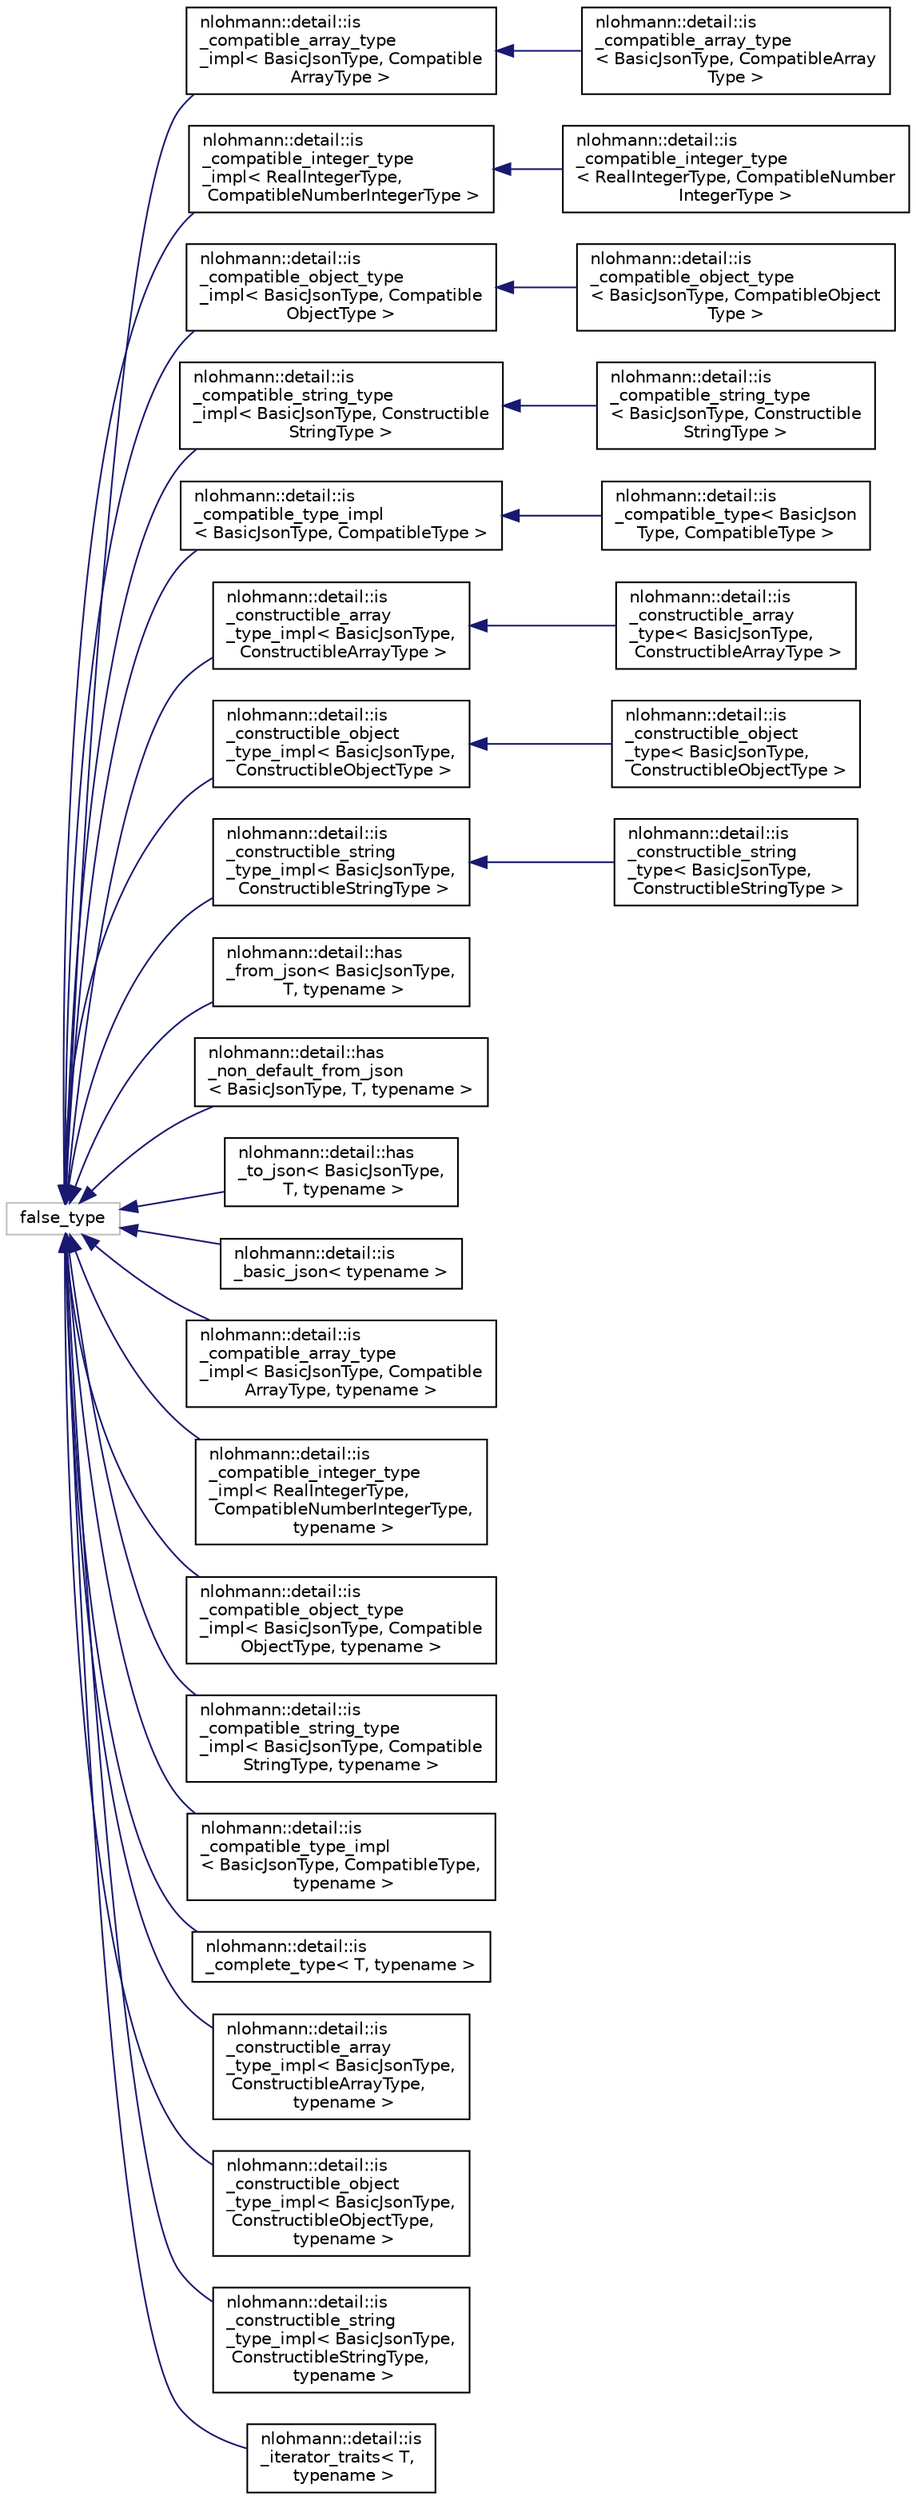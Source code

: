 digraph "Graphical Class Hierarchy"
{
  edge [fontname="Helvetica",fontsize="10",labelfontname="Helvetica",labelfontsize="10"];
  node [fontname="Helvetica",fontsize="10",shape=record];
  rankdir="LR";
  Node342 [label="false_type",height=0.2,width=0.4,color="grey75", fillcolor="white", style="filled"];
  Node342 -> Node0 [dir="back",color="midnightblue",fontsize="10",style="solid",fontname="Helvetica"];
  Node0 [label="nlohmann::detail::is\l_compatible_array_type\l_impl\< BasicJsonType, Compatible\lArrayType \>",height=0.2,width=0.4,color="black", fillcolor="white", style="filled",URL="$structnlohmann_1_1detail_1_1is__compatible__array__type__impl.html"];
  Node0 -> Node1 [dir="back",color="midnightblue",fontsize="10",style="solid",fontname="Helvetica"];
  Node1 [label="nlohmann::detail::is\l_compatible_array_type\l\< BasicJsonType, CompatibleArray\lType \>",height=0.2,width=0.4,color="black", fillcolor="white", style="filled",URL="$structnlohmann_1_1detail_1_1is__compatible__array__type.html"];
  Node342 -> Node345 [dir="back",color="midnightblue",fontsize="10",style="solid",fontname="Helvetica"];
  Node345 [label="nlohmann::detail::is\l_compatible_integer_type\l_impl\< RealIntegerType,\l CompatibleNumberIntegerType \>",height=0.2,width=0.4,color="black", fillcolor="white", style="filled",URL="$structnlohmann_1_1detail_1_1is__compatible__integer__type__impl.html"];
  Node345 -> Node346 [dir="back",color="midnightblue",fontsize="10",style="solid",fontname="Helvetica"];
  Node346 [label="nlohmann::detail::is\l_compatible_integer_type\l\< RealIntegerType, CompatibleNumber\lIntegerType \>",height=0.2,width=0.4,color="black", fillcolor="white", style="filled",URL="$structnlohmann_1_1detail_1_1is__compatible__integer__type.html"];
  Node342 -> Node347 [dir="back",color="midnightblue",fontsize="10",style="solid",fontname="Helvetica"];
  Node347 [label="nlohmann::detail::is\l_compatible_object_type\l_impl\< BasicJsonType, Compatible\lObjectType \>",height=0.2,width=0.4,color="black", fillcolor="white", style="filled",URL="$structnlohmann_1_1detail_1_1is__compatible__object__type__impl.html"];
  Node347 -> Node348 [dir="back",color="midnightblue",fontsize="10",style="solid",fontname="Helvetica"];
  Node348 [label="nlohmann::detail::is\l_compatible_object_type\l\< BasicJsonType, CompatibleObject\lType \>",height=0.2,width=0.4,color="black", fillcolor="white", style="filled",URL="$structnlohmann_1_1detail_1_1is__compatible__object__type.html"];
  Node342 -> Node349 [dir="back",color="midnightblue",fontsize="10",style="solid",fontname="Helvetica"];
  Node349 [label="nlohmann::detail::is\l_compatible_string_type\l_impl\< BasicJsonType, Constructible\lStringType \>",height=0.2,width=0.4,color="black", fillcolor="white", style="filled",URL="$structnlohmann_1_1detail_1_1is__compatible__string__type__impl.html"];
  Node349 -> Node350 [dir="back",color="midnightblue",fontsize="10",style="solid",fontname="Helvetica"];
  Node350 [label="nlohmann::detail::is\l_compatible_string_type\l\< BasicJsonType, Constructible\lStringType \>",height=0.2,width=0.4,color="black", fillcolor="white", style="filled",URL="$structnlohmann_1_1detail_1_1is__compatible__string__type.html"];
  Node342 -> Node351 [dir="back",color="midnightblue",fontsize="10",style="solid",fontname="Helvetica"];
  Node351 [label="nlohmann::detail::is\l_compatible_type_impl\l\< BasicJsonType, CompatibleType \>",height=0.2,width=0.4,color="black", fillcolor="white", style="filled",URL="$structnlohmann_1_1detail_1_1is__compatible__type__impl.html"];
  Node351 -> Node352 [dir="back",color="midnightblue",fontsize="10",style="solid",fontname="Helvetica"];
  Node352 [label="nlohmann::detail::is\l_compatible_type\< BasicJson\lType, CompatibleType \>",height=0.2,width=0.4,color="black", fillcolor="white", style="filled",URL="$structnlohmann_1_1detail_1_1is__compatible__type.html"];
  Node342 -> Node353 [dir="back",color="midnightblue",fontsize="10",style="solid",fontname="Helvetica"];
  Node353 [label="nlohmann::detail::is\l_constructible_array\l_type_impl\< BasicJsonType,\l ConstructibleArrayType \>",height=0.2,width=0.4,color="black", fillcolor="white", style="filled",URL="$structnlohmann_1_1detail_1_1is__constructible__array__type__impl.html"];
  Node353 -> Node354 [dir="back",color="midnightblue",fontsize="10",style="solid",fontname="Helvetica"];
  Node354 [label="nlohmann::detail::is\l_constructible_array\l_type\< BasicJsonType,\l ConstructibleArrayType \>",height=0.2,width=0.4,color="black", fillcolor="white", style="filled",URL="$structnlohmann_1_1detail_1_1is__constructible__array__type.html"];
  Node342 -> Node355 [dir="back",color="midnightblue",fontsize="10",style="solid",fontname="Helvetica"];
  Node355 [label="nlohmann::detail::is\l_constructible_object\l_type_impl\< BasicJsonType,\l ConstructibleObjectType \>",height=0.2,width=0.4,color="black", fillcolor="white", style="filled",URL="$structnlohmann_1_1detail_1_1is__constructible__object__type__impl.html"];
  Node355 -> Node356 [dir="back",color="midnightblue",fontsize="10",style="solid",fontname="Helvetica"];
  Node356 [label="nlohmann::detail::is\l_constructible_object\l_type\< BasicJsonType,\l ConstructibleObjectType \>",height=0.2,width=0.4,color="black", fillcolor="white", style="filled",URL="$structnlohmann_1_1detail_1_1is__constructible__object__type.html"];
  Node342 -> Node357 [dir="back",color="midnightblue",fontsize="10",style="solid",fontname="Helvetica"];
  Node357 [label="nlohmann::detail::is\l_constructible_string\l_type_impl\< BasicJsonType,\l ConstructibleStringType \>",height=0.2,width=0.4,color="black", fillcolor="white", style="filled",URL="$structnlohmann_1_1detail_1_1is__constructible__string__type__impl.html"];
  Node357 -> Node358 [dir="back",color="midnightblue",fontsize="10",style="solid",fontname="Helvetica"];
  Node358 [label="nlohmann::detail::is\l_constructible_string\l_type\< BasicJsonType,\l ConstructibleStringType \>",height=0.2,width=0.4,color="black", fillcolor="white", style="filled",URL="$structnlohmann_1_1detail_1_1is__constructible__string__type.html"];
  Node342 -> Node359 [dir="back",color="midnightblue",fontsize="10",style="solid",fontname="Helvetica"];
  Node359 [label="nlohmann::detail::has\l_from_json\< BasicJsonType,\l T, typename \>",height=0.2,width=0.4,color="black", fillcolor="white", style="filled",URL="$structnlohmann_1_1detail_1_1has__from__json.html"];
  Node342 -> Node360 [dir="back",color="midnightblue",fontsize="10",style="solid",fontname="Helvetica"];
  Node360 [label="nlohmann::detail::has\l_non_default_from_json\l\< BasicJsonType, T, typename \>",height=0.2,width=0.4,color="black", fillcolor="white", style="filled",URL="$structnlohmann_1_1detail_1_1has__non__default__from__json.html"];
  Node342 -> Node361 [dir="back",color="midnightblue",fontsize="10",style="solid",fontname="Helvetica"];
  Node361 [label="nlohmann::detail::has\l_to_json\< BasicJsonType,\l T, typename \>",height=0.2,width=0.4,color="black", fillcolor="white", style="filled",URL="$structnlohmann_1_1detail_1_1has__to__json.html"];
  Node342 -> Node362 [dir="back",color="midnightblue",fontsize="10",style="solid",fontname="Helvetica"];
  Node362 [label="nlohmann::detail::is\l_basic_json\< typename \>",height=0.2,width=0.4,color="black", fillcolor="white", style="filled",URL="$structnlohmann_1_1detail_1_1is__basic__json.html"];
  Node342 -> Node363 [dir="back",color="midnightblue",fontsize="10",style="solid",fontname="Helvetica"];
  Node363 [label="nlohmann::detail::is\l_compatible_array_type\l_impl\< BasicJsonType, Compatible\lArrayType, typename \>",height=0.2,width=0.4,color="black", fillcolor="white", style="filled",URL="$structnlohmann_1_1detail_1_1is__compatible__array__type__impl.html"];
  Node342 -> Node364 [dir="back",color="midnightblue",fontsize="10",style="solid",fontname="Helvetica"];
  Node364 [label="nlohmann::detail::is\l_compatible_integer_type\l_impl\< RealIntegerType,\l CompatibleNumberIntegerType,\l typename \>",height=0.2,width=0.4,color="black", fillcolor="white", style="filled",URL="$structnlohmann_1_1detail_1_1is__compatible__integer__type__impl.html"];
  Node342 -> Node365 [dir="back",color="midnightblue",fontsize="10",style="solid",fontname="Helvetica"];
  Node365 [label="nlohmann::detail::is\l_compatible_object_type\l_impl\< BasicJsonType, Compatible\lObjectType, typename \>",height=0.2,width=0.4,color="black", fillcolor="white", style="filled",URL="$structnlohmann_1_1detail_1_1is__compatible__object__type__impl.html"];
  Node342 -> Node366 [dir="back",color="midnightblue",fontsize="10",style="solid",fontname="Helvetica"];
  Node366 [label="nlohmann::detail::is\l_compatible_string_type\l_impl\< BasicJsonType, Compatible\lStringType, typename \>",height=0.2,width=0.4,color="black", fillcolor="white", style="filled",URL="$structnlohmann_1_1detail_1_1is__compatible__string__type__impl.html"];
  Node342 -> Node367 [dir="back",color="midnightblue",fontsize="10",style="solid",fontname="Helvetica"];
  Node367 [label="nlohmann::detail::is\l_compatible_type_impl\l\< BasicJsonType, CompatibleType,\l typename \>",height=0.2,width=0.4,color="black", fillcolor="white", style="filled",URL="$structnlohmann_1_1detail_1_1is__compatible__type__impl.html"];
  Node342 -> Node368 [dir="back",color="midnightblue",fontsize="10",style="solid",fontname="Helvetica"];
  Node368 [label="nlohmann::detail::is\l_complete_type\< T, typename \>",height=0.2,width=0.4,color="black", fillcolor="white", style="filled",URL="$structnlohmann_1_1detail_1_1is__complete__type.html"];
  Node342 -> Node369 [dir="back",color="midnightblue",fontsize="10",style="solid",fontname="Helvetica"];
  Node369 [label="nlohmann::detail::is\l_constructible_array\l_type_impl\< BasicJsonType,\l ConstructibleArrayType,\l typename \>",height=0.2,width=0.4,color="black", fillcolor="white", style="filled",URL="$structnlohmann_1_1detail_1_1is__constructible__array__type__impl.html"];
  Node342 -> Node370 [dir="back",color="midnightblue",fontsize="10",style="solid",fontname="Helvetica"];
  Node370 [label="nlohmann::detail::is\l_constructible_object\l_type_impl\< BasicJsonType,\l ConstructibleObjectType,\l typename \>",height=0.2,width=0.4,color="black", fillcolor="white", style="filled",URL="$structnlohmann_1_1detail_1_1is__constructible__object__type__impl.html"];
  Node342 -> Node371 [dir="back",color="midnightblue",fontsize="10",style="solid",fontname="Helvetica"];
  Node371 [label="nlohmann::detail::is\l_constructible_string\l_type_impl\< BasicJsonType,\l ConstructibleStringType,\l typename \>",height=0.2,width=0.4,color="black", fillcolor="white", style="filled",URL="$structnlohmann_1_1detail_1_1is__constructible__string__type__impl.html"];
  Node342 -> Node372 [dir="back",color="midnightblue",fontsize="10",style="solid",fontname="Helvetica"];
  Node372 [label="nlohmann::detail::is\l_iterator_traits\< T,\l typename \>",height=0.2,width=0.4,color="black", fillcolor="white", style="filled",URL="$structnlohmann_1_1detail_1_1is__iterator__traits.html"];
}

